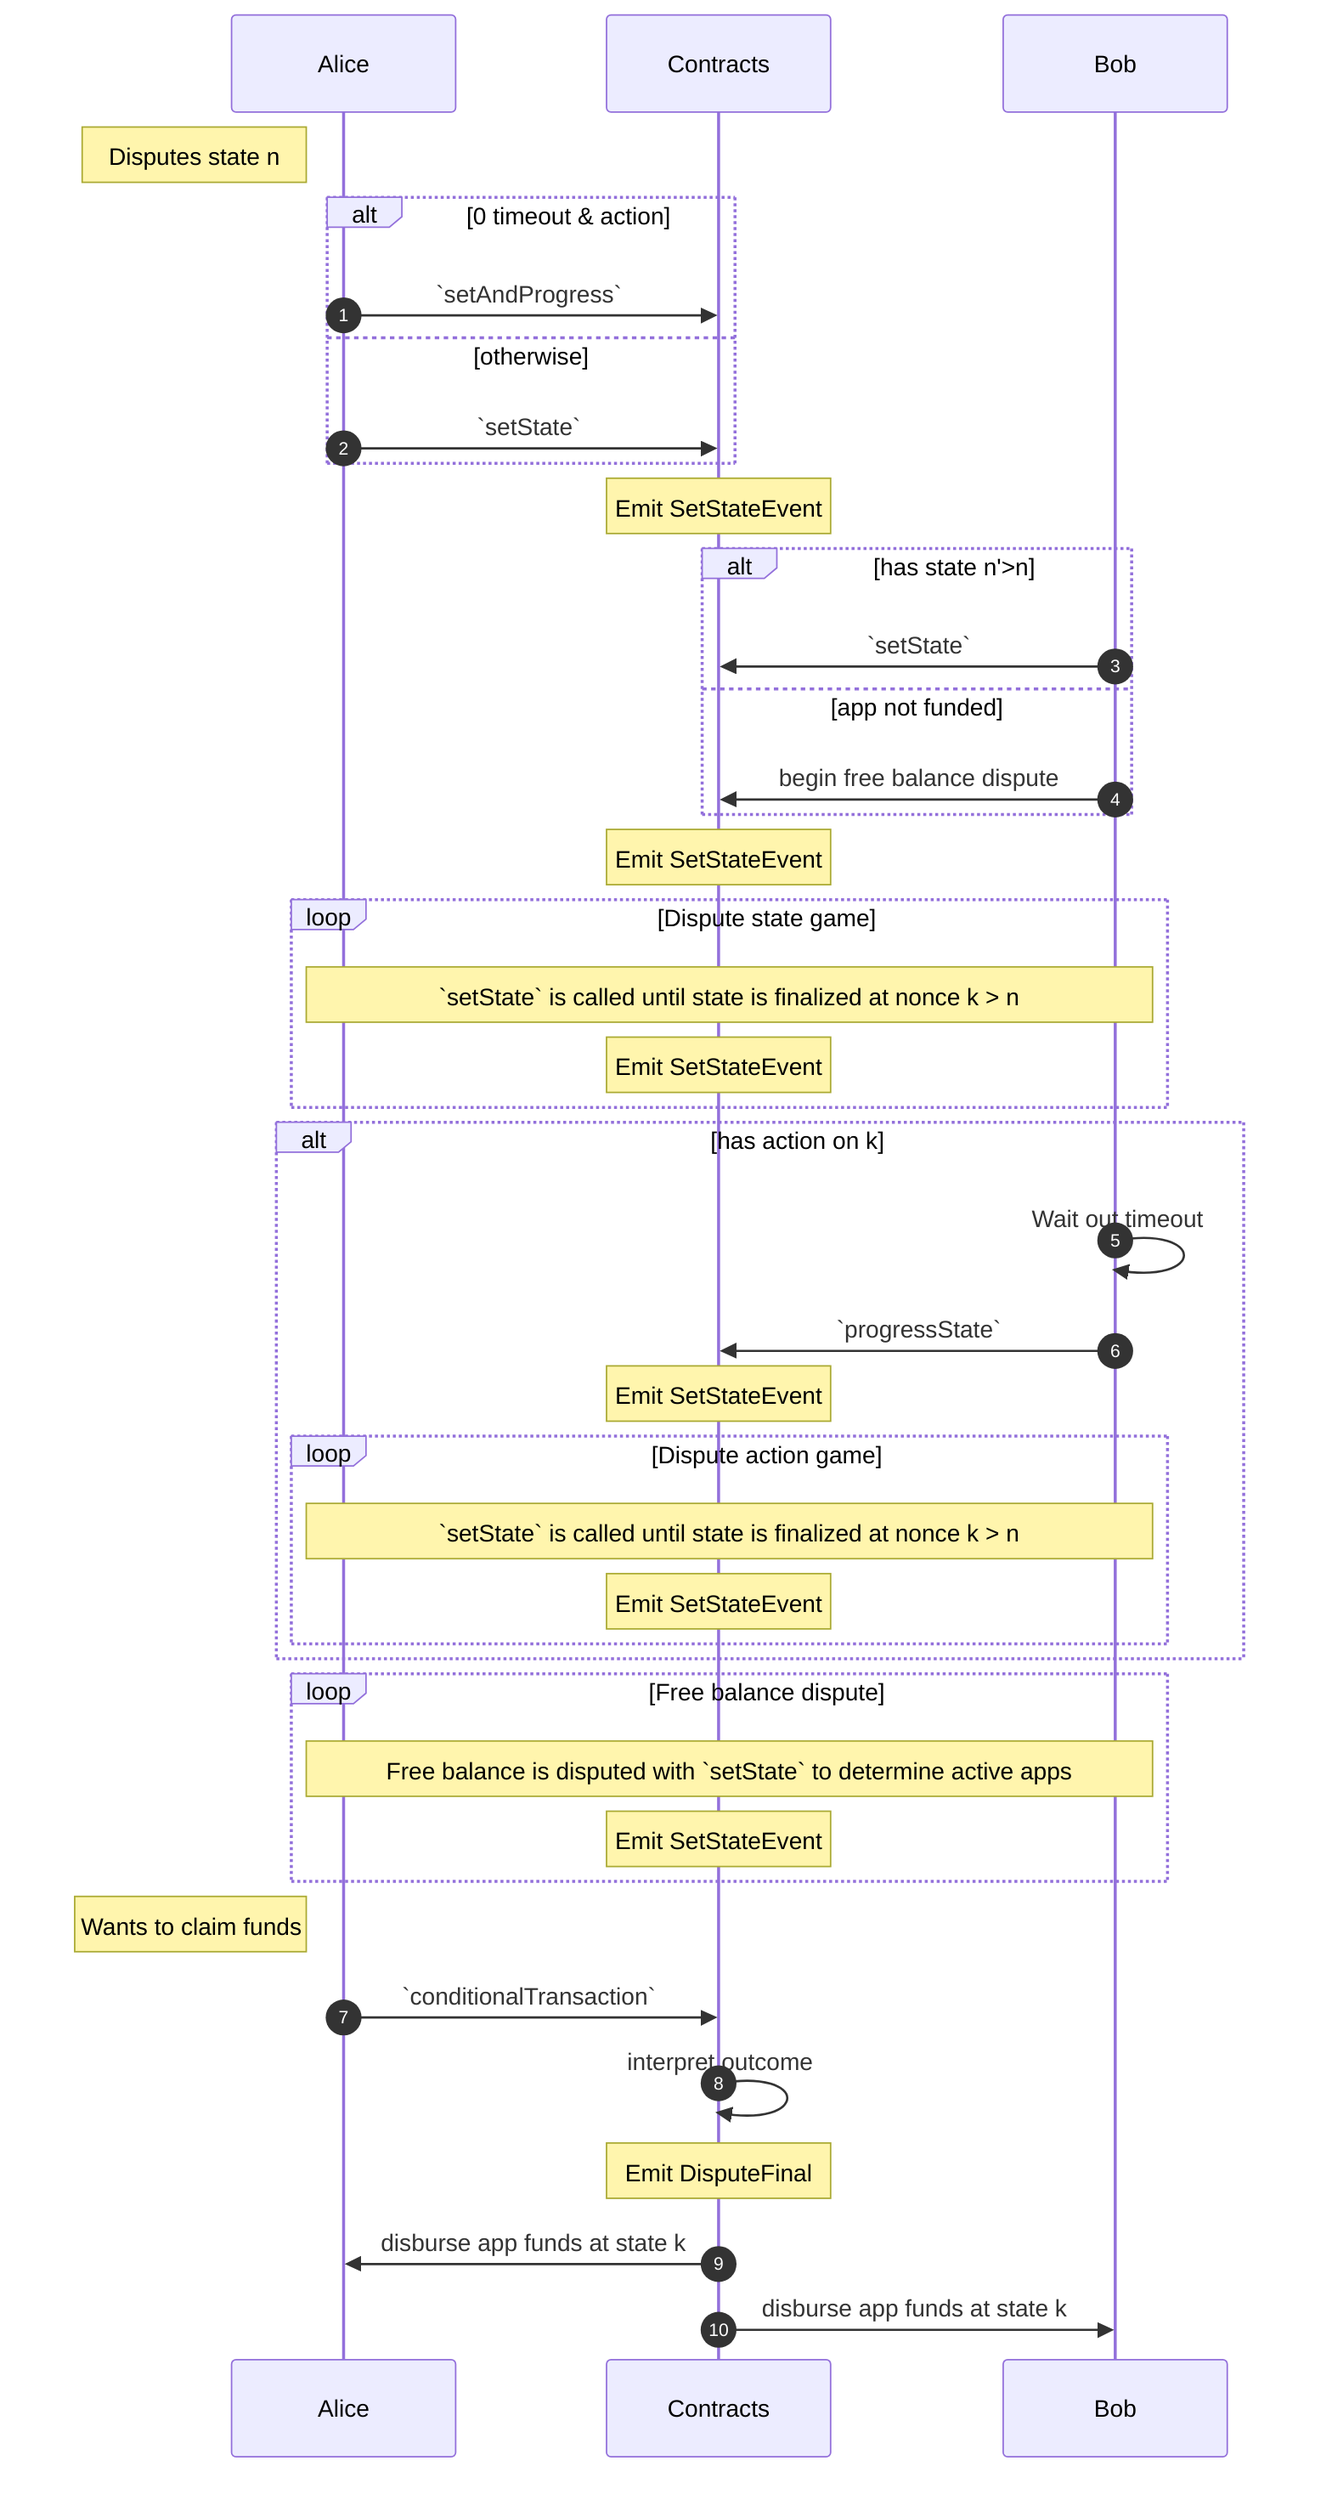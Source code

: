 sequenceDiagram
  participant Alice
  participant Contracts
  participant Bob

  autonumber

  Note left of Alice: Disputes state n

  alt 0 timeout & action
    Alice->>Contracts: `setAndProgress`

  else otherwise
    Alice->>Contracts: `setState`
  
  end

  Note over Contracts: Emit SetStateEvent
  
  alt has state n'>n
    Bob->>Contracts: `setState`

  else app not funded
    Bob->>Contracts: begin free balance dispute
  end

  Note over Contracts: Emit SetStateEvent

  loop Dispute state game
    Note over Alice,Bob: `setState` is called until state is finalized at nonce k > n

    Note over Contracts: Emit SetStateEvent
  end

  alt has action on k
    Bob->>Bob: Wait out timeout
    Bob->>Contracts: `progressState`
    Note over Contracts: Emit SetStateEvent

    loop Dispute action game
      Note over Alice,Bob: `setState` is called until state is finalized at nonce k > n

      Note over Contracts: Emit SetStateEvent
    end

  end

  loop Free balance dispute
    Note over Alice,Bob: Free balance is disputed with `setState` to determine active apps

    Note over Contracts: Emit SetStateEvent
  end

  Note left of Alice: Wants to claim funds
  Alice->>Contracts: `conditionalTransaction`
  
  Contracts->>Contracts: interpret outcome
  Note over Contracts: Emit DisputeFinal
  Contracts->>Alice: disburse app funds at state k
  Contracts->>Bob: disburse app funds at state k